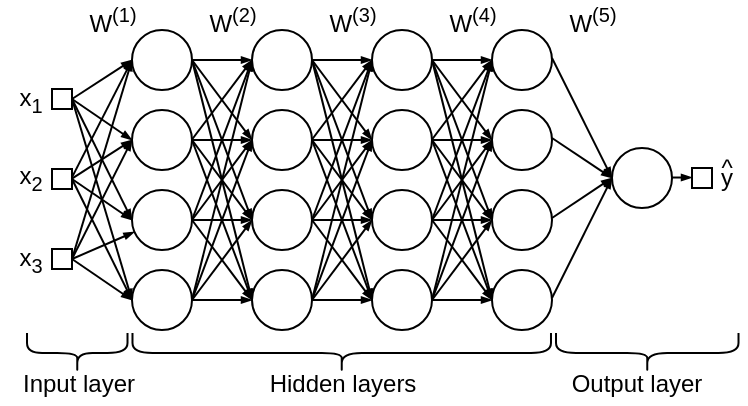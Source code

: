 <mxfile version="15.7.3" type="device"><diagram id="VZCKahY7mM_xBT0dyQSB" name="Page-1"><mxGraphModel dx="482" dy="489" grid="1" gridSize="10" guides="1" tooltips="1" connect="1" arrows="1" fold="1" page="1" pageScale="1" pageWidth="850" pageHeight="1100" math="0" shadow="0"><root><mxCell id="0"/><mxCell id="1" parent="0"/><mxCell id="kgEgVuu-k1TIbWDzUSIu-6" value="" style="ellipse;whiteSpace=wrap;html=1;aspect=fixed;" parent="1" vertex="1"><mxGeometry x="350" y="290" width="30" height="30" as="geometry"/></mxCell><mxCell id="kgEgVuu-k1TIbWDzUSIu-7" value="" style="ellipse;whiteSpace=wrap;html=1;aspect=fixed;" parent="1" vertex="1"><mxGeometry x="350" y="330" width="30" height="30" as="geometry"/></mxCell><mxCell id="kgEgVuu-k1TIbWDzUSIu-8" value="" style="ellipse;whiteSpace=wrap;html=1;aspect=fixed;" parent="1" vertex="1"><mxGeometry x="350" y="370" width="30" height="30" as="geometry"/></mxCell><mxCell id="kgEgVuu-k1TIbWDzUSIu-9" value="" style="ellipse;whiteSpace=wrap;html=1;aspect=fixed;" parent="1" vertex="1"><mxGeometry x="350" y="410" width="30" height="30" as="geometry"/></mxCell><mxCell id="kgEgVuu-k1TIbWDzUSIu-10" value="" style="endArrow=blockThin;html=1;rounded=0;exitX=1;exitY=0.5;exitDx=0;exitDy=0;entryX=0;entryY=0.5;entryDx=0;entryDy=0;endFill=1;endSize=3;" parent="1" source="kgEgVuu-k1TIbWDzUSIu-79" target="kgEgVuu-k1TIbWDzUSIu-9" edge="1"><mxGeometry width="50" height="50" relative="1" as="geometry"><mxPoint x="320" y="305" as="sourcePoint"/><mxPoint x="400" y="440" as="targetPoint"/></mxGeometry></mxCell><mxCell id="kgEgVuu-k1TIbWDzUSIu-11" value="" style="endArrow=blockThin;html=1;rounded=0;entryX=0;entryY=0.5;entryDx=0;entryDy=0;exitX=1;exitY=0.5;exitDx=0;exitDy=0;endFill=1;endSize=3;" parent="1" source="kgEgVuu-k1TIbWDzUSIu-79" target="kgEgVuu-k1TIbWDzUSIu-6" edge="1"><mxGeometry width="50" height="50" relative="1" as="geometry"><mxPoint x="320" y="305" as="sourcePoint"/><mxPoint x="360" y="435" as="targetPoint"/></mxGeometry></mxCell><mxCell id="kgEgVuu-k1TIbWDzUSIu-12" value="" style="endArrow=blockThin;html=1;rounded=0;entryX=0;entryY=0.5;entryDx=0;entryDy=0;exitX=1;exitY=0.5;exitDx=0;exitDy=0;endFill=1;endSize=3;" parent="1" source="kgEgVuu-k1TIbWDzUSIu-79" target="kgEgVuu-k1TIbWDzUSIu-7" edge="1"><mxGeometry width="50" height="50" relative="1" as="geometry"><mxPoint x="320" y="305" as="sourcePoint"/><mxPoint x="360" y="315" as="targetPoint"/></mxGeometry></mxCell><mxCell id="kgEgVuu-k1TIbWDzUSIu-13" value="" style="endArrow=blockThin;html=1;rounded=0;entryX=0;entryY=0.5;entryDx=0;entryDy=0;exitX=1;exitY=0.5;exitDx=0;exitDy=0;endFill=1;endSize=3;" parent="1" source="kgEgVuu-k1TIbWDzUSIu-79" target="kgEgVuu-k1TIbWDzUSIu-8" edge="1"><mxGeometry width="50" height="50" relative="1" as="geometry"><mxPoint x="320" y="305" as="sourcePoint"/><mxPoint x="360" y="355" as="targetPoint"/></mxGeometry></mxCell><mxCell id="kgEgVuu-k1TIbWDzUSIu-14" value="" style="endArrow=blockThin;html=1;rounded=0;exitX=0.957;exitY=0.51;exitDx=0;exitDy=0;entryX=0;entryY=0.5;entryDx=0;entryDy=0;endFill=1;endSize=3;exitPerimeter=0;" parent="1" source="kgEgVuu-k1TIbWDzUSIu-80" target="kgEgVuu-k1TIbWDzUSIu-7" edge="1"><mxGeometry width="50" height="50" relative="1" as="geometry"><mxPoint x="320" y="345" as="sourcePoint"/><mxPoint x="360" y="435" as="targetPoint"/></mxGeometry></mxCell><mxCell id="kgEgVuu-k1TIbWDzUSIu-15" value="" style="endArrow=blockThin;html=1;rounded=0;entryX=0;entryY=0.5;entryDx=0;entryDy=0;endFill=1;endSize=3;exitX=1;exitY=0.5;exitDx=0;exitDy=0;" parent="1" source="kgEgVuu-k1TIbWDzUSIu-81" target="kgEgVuu-k1TIbWDzUSIu-7" edge="1"><mxGeometry width="50" height="50" relative="1" as="geometry"><mxPoint x="320" y="385" as="sourcePoint"/><mxPoint x="360" y="355" as="targetPoint"/></mxGeometry></mxCell><mxCell id="kgEgVuu-k1TIbWDzUSIu-17" value="" style="endArrow=blockThin;html=1;rounded=0;exitX=1;exitY=0.5;exitDx=0;exitDy=0;entryX=0;entryY=0.5;entryDx=0;entryDy=0;endFill=1;endSize=3;" parent="1" source="kgEgVuu-k1TIbWDzUSIu-80" target="kgEgVuu-k1TIbWDzUSIu-8" edge="1"><mxGeometry width="50" height="50" relative="1" as="geometry"><mxPoint x="320" y="345" as="sourcePoint"/><mxPoint x="360" y="355" as="targetPoint"/></mxGeometry></mxCell><mxCell id="kgEgVuu-k1TIbWDzUSIu-18" value="" style="endArrow=blockThin;html=1;rounded=0;entryX=0;entryY=0.5;entryDx=0;entryDy=0;exitX=1;exitY=0.5;exitDx=0;exitDy=0;endFill=1;endSize=3;" parent="1" source="kgEgVuu-k1TIbWDzUSIu-80" target="kgEgVuu-k1TIbWDzUSIu-9" edge="1"><mxGeometry width="50" height="50" relative="1" as="geometry"><mxPoint x="320" y="345" as="sourcePoint"/><mxPoint x="360" y="395" as="targetPoint"/></mxGeometry></mxCell><mxCell id="kgEgVuu-k1TIbWDzUSIu-19" value="" style="endArrow=blockThin;html=1;rounded=0;exitX=0.961;exitY=0.492;exitDx=0;exitDy=0;endFill=1;endSize=3;exitPerimeter=0;" parent="1" source="kgEgVuu-k1TIbWDzUSIu-80" edge="1"><mxGeometry width="50" height="50" relative="1" as="geometry"><mxPoint x="320" y="344.76" as="sourcePoint"/><mxPoint x="350" y="305" as="targetPoint"/></mxGeometry></mxCell><mxCell id="kgEgVuu-k1TIbWDzUSIu-21" value="" style="endArrow=blockThin;html=1;rounded=0;exitX=1;exitY=0.5;exitDx=0;exitDy=0;endFill=1;endSize=3;" parent="1" source="kgEgVuu-k1TIbWDzUSIu-81" target="kgEgVuu-k1TIbWDzUSIu-8" edge="1"><mxGeometry width="50" height="50" relative="1" as="geometry"><mxPoint x="320" y="385" as="sourcePoint"/><mxPoint x="360" y="355" as="targetPoint"/></mxGeometry></mxCell><mxCell id="kgEgVuu-k1TIbWDzUSIu-22" value="" style="endArrow=blockThin;html=1;rounded=0;entryX=0;entryY=0.5;entryDx=0;entryDy=0;endFill=1;endSize=3;exitX=1;exitY=0.5;exitDx=0;exitDy=0;" parent="1" source="kgEgVuu-k1TIbWDzUSIu-81" target="kgEgVuu-k1TIbWDzUSIu-9" edge="1"><mxGeometry width="50" height="50" relative="1" as="geometry"><mxPoint x="320" y="385" as="sourcePoint"/><mxPoint x="360" y="395" as="targetPoint"/></mxGeometry></mxCell><mxCell id="kgEgVuu-k1TIbWDzUSIu-23" value="" style="endArrow=blockThin;html=1;rounded=0;exitX=1;exitY=0.5;exitDx=0;exitDy=0;entryX=0;entryY=0.5;entryDx=0;entryDy=0;endFill=1;endSize=3;" parent="1" source="kgEgVuu-k1TIbWDzUSIu-81" target="kgEgVuu-k1TIbWDzUSIu-6" edge="1"><mxGeometry width="50" height="50" relative="1" as="geometry"><mxPoint x="320" y="385" as="sourcePoint"/><mxPoint x="360" y="355" as="targetPoint"/></mxGeometry></mxCell><mxCell id="kgEgVuu-k1TIbWDzUSIu-27" value="" style="ellipse;whiteSpace=wrap;html=1;aspect=fixed;" parent="1" vertex="1"><mxGeometry x="410" y="290" width="30" height="30" as="geometry"/></mxCell><mxCell id="kgEgVuu-k1TIbWDzUSIu-28" value="" style="ellipse;whiteSpace=wrap;html=1;aspect=fixed;" parent="1" vertex="1"><mxGeometry x="410" y="330" width="30" height="30" as="geometry"/></mxCell><mxCell id="kgEgVuu-k1TIbWDzUSIu-29" value="" style="ellipse;whiteSpace=wrap;html=1;aspect=fixed;" parent="1" vertex="1"><mxGeometry x="410" y="370" width="30" height="30" as="geometry"/></mxCell><mxCell id="kgEgVuu-k1TIbWDzUSIu-30" value="" style="ellipse;whiteSpace=wrap;html=1;aspect=fixed;" parent="1" vertex="1"><mxGeometry x="410" y="410" width="30" height="30" as="geometry"/></mxCell><mxCell id="kgEgVuu-k1TIbWDzUSIu-31" value="" style="endArrow=blockThin;html=1;rounded=0;exitX=1;exitY=0.5;exitDx=0;exitDy=0;entryX=0;entryY=0.5;entryDx=0;entryDy=0;endFill=1;endSize=3;" parent="1" target="kgEgVuu-k1TIbWDzUSIu-30" edge="1"><mxGeometry width="50" height="50" relative="1" as="geometry"><mxPoint x="380" y="305" as="sourcePoint"/><mxPoint x="460" y="440" as="targetPoint"/></mxGeometry></mxCell><mxCell id="kgEgVuu-k1TIbWDzUSIu-32" value="" style="endArrow=blockThin;html=1;rounded=0;entryX=0;entryY=0.5;entryDx=0;entryDy=0;exitX=1;exitY=0.5;exitDx=0;exitDy=0;endFill=1;endSize=3;" parent="1" target="kgEgVuu-k1TIbWDzUSIu-27" edge="1"><mxGeometry width="50" height="50" relative="1" as="geometry"><mxPoint x="380" y="305" as="sourcePoint"/><mxPoint x="420" y="435" as="targetPoint"/></mxGeometry></mxCell><mxCell id="kgEgVuu-k1TIbWDzUSIu-33" value="" style="endArrow=blockThin;html=1;rounded=0;entryX=0;entryY=0.5;entryDx=0;entryDy=0;exitX=1;exitY=0.5;exitDx=0;exitDy=0;endFill=1;endSize=3;" parent="1" target="kgEgVuu-k1TIbWDzUSIu-28" edge="1"><mxGeometry width="50" height="50" relative="1" as="geometry"><mxPoint x="380" y="305" as="sourcePoint"/><mxPoint x="420" y="315" as="targetPoint"/></mxGeometry></mxCell><mxCell id="kgEgVuu-k1TIbWDzUSIu-34" value="" style="endArrow=blockThin;html=1;rounded=0;entryX=0;entryY=0.5;entryDx=0;entryDy=0;exitX=1;exitY=0.5;exitDx=0;exitDy=0;endFill=1;endSize=3;" parent="1" target="kgEgVuu-k1TIbWDzUSIu-29" edge="1"><mxGeometry width="50" height="50" relative="1" as="geometry"><mxPoint x="380" y="305" as="sourcePoint"/><mxPoint x="420" y="355" as="targetPoint"/></mxGeometry></mxCell><mxCell id="kgEgVuu-k1TIbWDzUSIu-35" value="" style="endArrow=blockThin;html=1;rounded=0;exitX=1;exitY=0.5;exitDx=0;exitDy=0;entryX=0;entryY=0.5;entryDx=0;entryDy=0;endFill=1;endSize=3;" parent="1" target="kgEgVuu-k1TIbWDzUSIu-28" edge="1"><mxGeometry width="50" height="50" relative="1" as="geometry"><mxPoint x="380" y="345" as="sourcePoint"/><mxPoint x="420" y="435" as="targetPoint"/></mxGeometry></mxCell><mxCell id="kgEgVuu-k1TIbWDzUSIu-36" value="" style="endArrow=blockThin;html=1;rounded=0;exitX=1;exitY=0.5;exitDx=0;exitDy=0;entryX=0;entryY=0.5;entryDx=0;entryDy=0;endFill=1;endSize=3;" parent="1" target="kgEgVuu-k1TIbWDzUSIu-28" edge="1"><mxGeometry width="50" height="50" relative="1" as="geometry"><mxPoint x="380" y="385" as="sourcePoint"/><mxPoint x="420" y="355" as="targetPoint"/></mxGeometry></mxCell><mxCell id="kgEgVuu-k1TIbWDzUSIu-37" value="" style="endArrow=blockThin;html=1;rounded=0;exitX=1;exitY=0.5;exitDx=0;exitDy=0;entryX=0;entryY=0.5;entryDx=0;entryDy=0;endFill=1;endSize=3;" parent="1" target="kgEgVuu-k1TIbWDzUSIu-28" edge="1"><mxGeometry width="50" height="50" relative="1" as="geometry"><mxPoint x="380" y="425" as="sourcePoint"/><mxPoint x="420" y="355" as="targetPoint"/></mxGeometry></mxCell><mxCell id="kgEgVuu-k1TIbWDzUSIu-38" value="" style="endArrow=blockThin;html=1;rounded=0;exitX=1;exitY=0.5;exitDx=0;exitDy=0;entryX=0;entryY=0.5;entryDx=0;entryDy=0;endFill=1;endSize=3;" parent="1" target="kgEgVuu-k1TIbWDzUSIu-29" edge="1"><mxGeometry width="50" height="50" relative="1" as="geometry"><mxPoint x="380" y="345" as="sourcePoint"/><mxPoint x="420" y="355" as="targetPoint"/></mxGeometry></mxCell><mxCell id="kgEgVuu-k1TIbWDzUSIu-39" value="" style="endArrow=blockThin;html=1;rounded=0;entryX=0;entryY=0.5;entryDx=0;entryDy=0;exitX=1;exitY=0.5;exitDx=0;exitDy=0;endFill=1;endSize=3;" parent="1" target="kgEgVuu-k1TIbWDzUSIu-30" edge="1"><mxGeometry width="50" height="50" relative="1" as="geometry"><mxPoint x="380" y="345" as="sourcePoint"/><mxPoint x="420" y="395" as="targetPoint"/></mxGeometry></mxCell><mxCell id="kgEgVuu-k1TIbWDzUSIu-40" value="" style="endArrow=blockThin;html=1;rounded=0;exitX=1;exitY=0.5;exitDx=0;exitDy=0;endFill=1;endSize=3;" parent="1" edge="1"><mxGeometry width="50" height="50" relative="1" as="geometry"><mxPoint x="380" y="344.76" as="sourcePoint"/><mxPoint x="410" y="305" as="targetPoint"/></mxGeometry></mxCell><mxCell id="kgEgVuu-k1TIbWDzUSIu-41" value="" style="endArrow=blockThin;html=1;rounded=0;exitX=1;exitY=0.5;exitDx=0;exitDy=0;endFill=1;endSize=3;" parent="1" target="kgEgVuu-k1TIbWDzUSIu-29" edge="1"><mxGeometry width="50" height="50" relative="1" as="geometry"><mxPoint x="380" y="385" as="sourcePoint"/><mxPoint x="420" y="355" as="targetPoint"/></mxGeometry></mxCell><mxCell id="kgEgVuu-k1TIbWDzUSIu-42" value="" style="endArrow=blockThin;html=1;rounded=0;exitX=1;exitY=0.5;exitDx=0;exitDy=0;entryX=0;entryY=0.5;entryDx=0;entryDy=0;endFill=1;endSize=3;" parent="1" target="kgEgVuu-k1TIbWDzUSIu-30" edge="1"><mxGeometry width="50" height="50" relative="1" as="geometry"><mxPoint x="380" y="385" as="sourcePoint"/><mxPoint x="420" y="395" as="targetPoint"/></mxGeometry></mxCell><mxCell id="kgEgVuu-k1TIbWDzUSIu-43" value="" style="endArrow=blockThin;html=1;rounded=0;exitX=1;exitY=0.5;exitDx=0;exitDy=0;entryX=0;entryY=0.5;entryDx=0;entryDy=0;endFill=1;endSize=3;" parent="1" target="kgEgVuu-k1TIbWDzUSIu-27" edge="1"><mxGeometry width="50" height="50" relative="1" as="geometry"><mxPoint x="380" y="385" as="sourcePoint"/><mxPoint x="420" y="355" as="targetPoint"/></mxGeometry></mxCell><mxCell id="kgEgVuu-k1TIbWDzUSIu-44" value="" style="endArrow=blockThin;html=1;rounded=0;exitX=1;exitY=0.5;exitDx=0;exitDy=0;entryX=0;entryY=0.5;entryDx=0;entryDy=0;endFill=1;endSize=3;" parent="1" target="kgEgVuu-k1TIbWDzUSIu-27" edge="1"><mxGeometry width="50" height="50" relative="1" as="geometry"><mxPoint x="380" y="425" as="sourcePoint"/><mxPoint x="420" y="355" as="targetPoint"/></mxGeometry></mxCell><mxCell id="kgEgVuu-k1TIbWDzUSIu-45" value="" style="endArrow=blockThin;html=1;rounded=0;exitX=1;exitY=0.5;exitDx=0;exitDy=0;entryX=0;entryY=0.5;entryDx=0;entryDy=0;endFill=1;endSize=3;" parent="1" target="kgEgVuu-k1TIbWDzUSIu-29" edge="1"><mxGeometry width="50" height="50" relative="1" as="geometry"><mxPoint x="380" y="425" as="sourcePoint"/><mxPoint x="420" y="355" as="targetPoint"/></mxGeometry></mxCell><mxCell id="kgEgVuu-k1TIbWDzUSIu-46" value="" style="endArrow=blockThin;html=1;rounded=0;exitX=1;exitY=0.5;exitDx=0;exitDy=0;entryX=0;entryY=0.5;entryDx=0;entryDy=0;endFill=1;endSize=3;" parent="1" target="kgEgVuu-k1TIbWDzUSIu-30" edge="1"><mxGeometry width="50" height="50" relative="1" as="geometry"><mxPoint x="380" y="425" as="sourcePoint"/><mxPoint x="420" y="395" as="targetPoint"/></mxGeometry></mxCell><mxCell id="kgEgVuu-k1TIbWDzUSIu-47" value="" style="ellipse;whiteSpace=wrap;html=1;aspect=fixed;" parent="1" vertex="1"><mxGeometry x="470" y="290" width="30" height="30" as="geometry"/></mxCell><mxCell id="kgEgVuu-k1TIbWDzUSIu-48" value="" style="ellipse;whiteSpace=wrap;html=1;aspect=fixed;" parent="1" vertex="1"><mxGeometry x="470" y="330" width="30" height="30" as="geometry"/></mxCell><mxCell id="kgEgVuu-k1TIbWDzUSIu-49" value="" style="ellipse;whiteSpace=wrap;html=1;aspect=fixed;" parent="1" vertex="1"><mxGeometry x="470" y="370" width="30" height="30" as="geometry"/></mxCell><mxCell id="kgEgVuu-k1TIbWDzUSIu-50" value="" style="ellipse;whiteSpace=wrap;html=1;aspect=fixed;" parent="1" vertex="1"><mxGeometry x="470" y="410" width="30" height="30" as="geometry"/></mxCell><mxCell id="kgEgVuu-k1TIbWDzUSIu-51" value="" style="endArrow=blockThin;html=1;rounded=0;exitX=1;exitY=0.5;exitDx=0;exitDy=0;entryX=0;entryY=0.5;entryDx=0;entryDy=0;endFill=1;endSize=3;" parent="1" target="kgEgVuu-k1TIbWDzUSIu-50" edge="1"><mxGeometry width="50" height="50" relative="1" as="geometry"><mxPoint x="440" y="305" as="sourcePoint"/><mxPoint x="520" y="440" as="targetPoint"/></mxGeometry></mxCell><mxCell id="kgEgVuu-k1TIbWDzUSIu-52" value="" style="endArrow=blockThin;html=1;rounded=0;entryX=0;entryY=0.5;entryDx=0;entryDy=0;exitX=1;exitY=0.5;exitDx=0;exitDy=0;endFill=1;endSize=3;" parent="1" target="kgEgVuu-k1TIbWDzUSIu-47" edge="1"><mxGeometry width="50" height="50" relative="1" as="geometry"><mxPoint x="440" y="305" as="sourcePoint"/><mxPoint x="480" y="435" as="targetPoint"/></mxGeometry></mxCell><mxCell id="kgEgVuu-k1TIbWDzUSIu-53" value="" style="endArrow=blockThin;html=1;rounded=0;entryX=0;entryY=0.5;entryDx=0;entryDy=0;exitX=1;exitY=0.5;exitDx=0;exitDy=0;endFill=1;endSize=3;" parent="1" target="kgEgVuu-k1TIbWDzUSIu-48" edge="1"><mxGeometry width="50" height="50" relative="1" as="geometry"><mxPoint x="440" y="305" as="sourcePoint"/><mxPoint x="480" y="315" as="targetPoint"/></mxGeometry></mxCell><mxCell id="kgEgVuu-k1TIbWDzUSIu-54" value="" style="endArrow=blockThin;html=1;rounded=0;entryX=0;entryY=0.5;entryDx=0;entryDy=0;exitX=1;exitY=0.5;exitDx=0;exitDy=0;endFill=1;endSize=3;" parent="1" target="kgEgVuu-k1TIbWDzUSIu-49" edge="1"><mxGeometry width="50" height="50" relative="1" as="geometry"><mxPoint x="440" y="305" as="sourcePoint"/><mxPoint x="480" y="355" as="targetPoint"/></mxGeometry></mxCell><mxCell id="kgEgVuu-k1TIbWDzUSIu-55" value="" style="endArrow=blockThin;html=1;rounded=0;exitX=1;exitY=0.5;exitDx=0;exitDy=0;entryX=0;entryY=0.5;entryDx=0;entryDy=0;endFill=1;endSize=3;" parent="1" target="kgEgVuu-k1TIbWDzUSIu-48" edge="1"><mxGeometry width="50" height="50" relative="1" as="geometry"><mxPoint x="440" y="345" as="sourcePoint"/><mxPoint x="480" y="435" as="targetPoint"/></mxGeometry></mxCell><mxCell id="kgEgVuu-k1TIbWDzUSIu-56" value="" style="endArrow=blockThin;html=1;rounded=0;exitX=1;exitY=0.5;exitDx=0;exitDy=0;entryX=0;entryY=0.5;entryDx=0;entryDy=0;endFill=1;endSize=3;" parent="1" target="kgEgVuu-k1TIbWDzUSIu-48" edge="1"><mxGeometry width="50" height="50" relative="1" as="geometry"><mxPoint x="440" y="385" as="sourcePoint"/><mxPoint x="480" y="355" as="targetPoint"/></mxGeometry></mxCell><mxCell id="kgEgVuu-k1TIbWDzUSIu-57" value="" style="endArrow=blockThin;html=1;rounded=0;exitX=1;exitY=0.5;exitDx=0;exitDy=0;entryX=0;entryY=0.5;entryDx=0;entryDy=0;endFill=1;endSize=3;" parent="1" target="kgEgVuu-k1TIbWDzUSIu-48" edge="1"><mxGeometry width="50" height="50" relative="1" as="geometry"><mxPoint x="440" y="425" as="sourcePoint"/><mxPoint x="480" y="355" as="targetPoint"/></mxGeometry></mxCell><mxCell id="kgEgVuu-k1TIbWDzUSIu-58" value="" style="endArrow=blockThin;html=1;rounded=0;exitX=1;exitY=0.5;exitDx=0;exitDy=0;entryX=0;entryY=0.5;entryDx=0;entryDy=0;endFill=1;endSize=3;" parent="1" target="kgEgVuu-k1TIbWDzUSIu-49" edge="1"><mxGeometry width="50" height="50" relative="1" as="geometry"><mxPoint x="440" y="345" as="sourcePoint"/><mxPoint x="480" y="355" as="targetPoint"/></mxGeometry></mxCell><mxCell id="kgEgVuu-k1TIbWDzUSIu-59" value="" style="endArrow=blockThin;html=1;rounded=0;entryX=0;entryY=0.5;entryDx=0;entryDy=0;exitX=1;exitY=0.5;exitDx=0;exitDy=0;endFill=1;endSize=3;" parent="1" target="kgEgVuu-k1TIbWDzUSIu-50" edge="1"><mxGeometry width="50" height="50" relative="1" as="geometry"><mxPoint x="440" y="345" as="sourcePoint"/><mxPoint x="480" y="395" as="targetPoint"/></mxGeometry></mxCell><mxCell id="kgEgVuu-k1TIbWDzUSIu-60" value="" style="endArrow=blockThin;html=1;rounded=0;exitX=1;exitY=0.5;exitDx=0;exitDy=0;endFill=1;endSize=3;" parent="1" edge="1"><mxGeometry width="50" height="50" relative="1" as="geometry"><mxPoint x="440" y="344.76" as="sourcePoint"/><mxPoint x="470" y="305" as="targetPoint"/></mxGeometry></mxCell><mxCell id="kgEgVuu-k1TIbWDzUSIu-61" value="" style="endArrow=blockThin;html=1;rounded=0;exitX=1;exitY=0.5;exitDx=0;exitDy=0;endFill=1;endSize=3;" parent="1" target="kgEgVuu-k1TIbWDzUSIu-49" edge="1"><mxGeometry width="50" height="50" relative="1" as="geometry"><mxPoint x="440" y="385" as="sourcePoint"/><mxPoint x="480" y="355" as="targetPoint"/></mxGeometry></mxCell><mxCell id="kgEgVuu-k1TIbWDzUSIu-62" value="" style="endArrow=blockThin;html=1;rounded=0;exitX=1;exitY=0.5;exitDx=0;exitDy=0;entryX=0;entryY=0.5;entryDx=0;entryDy=0;endFill=1;endSize=3;" parent="1" target="kgEgVuu-k1TIbWDzUSIu-50" edge="1"><mxGeometry width="50" height="50" relative="1" as="geometry"><mxPoint x="440" y="385" as="sourcePoint"/><mxPoint x="480" y="395" as="targetPoint"/></mxGeometry></mxCell><mxCell id="kgEgVuu-k1TIbWDzUSIu-63" value="" style="endArrow=blockThin;html=1;rounded=0;exitX=1;exitY=0.5;exitDx=0;exitDy=0;entryX=0;entryY=0.5;entryDx=0;entryDy=0;endFill=1;endSize=3;" parent="1" target="kgEgVuu-k1TIbWDzUSIu-47" edge="1"><mxGeometry width="50" height="50" relative="1" as="geometry"><mxPoint x="440" y="385" as="sourcePoint"/><mxPoint x="480" y="355" as="targetPoint"/></mxGeometry></mxCell><mxCell id="kgEgVuu-k1TIbWDzUSIu-64" value="" style="endArrow=blockThin;html=1;rounded=0;exitX=1;exitY=0.5;exitDx=0;exitDy=0;entryX=0;entryY=0.5;entryDx=0;entryDy=0;endFill=1;endSize=3;" parent="1" target="kgEgVuu-k1TIbWDzUSIu-47" edge="1"><mxGeometry width="50" height="50" relative="1" as="geometry"><mxPoint x="440" y="425" as="sourcePoint"/><mxPoint x="480" y="355" as="targetPoint"/></mxGeometry></mxCell><mxCell id="kgEgVuu-k1TIbWDzUSIu-65" value="" style="endArrow=blockThin;html=1;rounded=0;exitX=1;exitY=0.5;exitDx=0;exitDy=0;entryX=0;entryY=0.5;entryDx=0;entryDy=0;endFill=1;endSize=3;" parent="1" target="kgEgVuu-k1TIbWDzUSIu-49" edge="1"><mxGeometry width="50" height="50" relative="1" as="geometry"><mxPoint x="440" y="425" as="sourcePoint"/><mxPoint x="480" y="355" as="targetPoint"/></mxGeometry></mxCell><mxCell id="kgEgVuu-k1TIbWDzUSIu-66" value="" style="endArrow=blockThin;html=1;rounded=0;exitX=1;exitY=0.5;exitDx=0;exitDy=0;entryX=0;entryY=0.5;entryDx=0;entryDy=0;endFill=1;endSize=3;" parent="1" target="kgEgVuu-k1TIbWDzUSIu-50" edge="1"><mxGeometry width="50" height="50" relative="1" as="geometry"><mxPoint x="440" y="425" as="sourcePoint"/><mxPoint x="480" y="395" as="targetPoint"/></mxGeometry></mxCell><mxCell id="kgEgVuu-k1TIbWDzUSIu-68" value="" style="ellipse;whiteSpace=wrap;html=1;aspect=fixed;" parent="1" vertex="1"><mxGeometry x="590" y="349" width="30" height="30" as="geometry"/></mxCell><mxCell id="kgEgVuu-k1TIbWDzUSIu-69" value="" style="endArrow=blockThin;html=1;rounded=0;entryX=0;entryY=0.5;entryDx=0;entryDy=0;exitX=1;exitY=0.5;exitDx=0;exitDy=0;endFill=1;endSize=3;" parent="1" target="kgEgVuu-k1TIbWDzUSIu-68" edge="1"><mxGeometry width="50" height="50" relative="1" as="geometry"><mxPoint x="560" y="304" as="sourcePoint"/><mxPoint x="590" y="303.76" as="targetPoint"/></mxGeometry></mxCell><mxCell id="kgEgVuu-k1TIbWDzUSIu-70" value="" style="endArrow=blockThin;html=1;rounded=0;entryX=0;entryY=0.5;entryDx=0;entryDy=0;exitX=1;exitY=0.5;exitDx=0;exitDy=0;endFill=1;endSize=3;" parent="1" target="kgEgVuu-k1TIbWDzUSIu-68" edge="1"><mxGeometry width="50" height="50" relative="1" as="geometry"><mxPoint x="560" y="344" as="sourcePoint"/><mxPoint x="600" y="374" as="targetPoint"/></mxGeometry></mxCell><mxCell id="kgEgVuu-k1TIbWDzUSIu-71" value="" style="endArrow=blockThin;html=1;rounded=0;entryX=0;entryY=0.5;entryDx=0;entryDy=0;exitX=1;exitY=0.5;exitDx=0;exitDy=0;endFill=1;endSize=3;" parent="1" target="kgEgVuu-k1TIbWDzUSIu-68" edge="1"><mxGeometry width="50" height="50" relative="1" as="geometry"><mxPoint x="560" y="384" as="sourcePoint"/><mxPoint x="600" y="374" as="targetPoint"/></mxGeometry></mxCell><mxCell id="kgEgVuu-k1TIbWDzUSIu-72" value="" style="endArrow=blockThin;html=1;rounded=0;exitX=1;exitY=0.5;exitDx=0;exitDy=0;endFill=1;endSize=3;" parent="1" edge="1"><mxGeometry width="50" height="50" relative="1" as="geometry"><mxPoint x="560" y="424" as="sourcePoint"/><mxPoint x="590" y="364" as="targetPoint"/></mxGeometry></mxCell><mxCell id="kgEgVuu-k1TIbWDzUSIu-79" value="" style="whiteSpace=wrap;html=1;aspect=fixed;" parent="1" vertex="1"><mxGeometry x="310" y="319.5" width="10" height="10" as="geometry"/></mxCell><mxCell id="kgEgVuu-k1TIbWDzUSIu-80" value="" style="whiteSpace=wrap;html=1;aspect=fixed;" parent="1" vertex="1"><mxGeometry x="310" y="359.5" width="10" height="10" as="geometry"/></mxCell><mxCell id="kgEgVuu-k1TIbWDzUSIu-81" value="" style="whiteSpace=wrap;html=1;aspect=fixed;" parent="1" vertex="1"><mxGeometry x="310" y="399.5" width="10" height="10" as="geometry"/></mxCell><mxCell id="kgEgVuu-k1TIbWDzUSIu-83" value="" style="endArrow=blockThin;html=1;rounded=0;entryX=0;entryY=0.5;entryDx=0;entryDy=0;endFill=1;endSize=3;" parent="1" edge="1"><mxGeometry width="50" height="50" relative="1" as="geometry"><mxPoint x="620" y="363.76" as="sourcePoint"/><mxPoint x="630" y="363.76" as="targetPoint"/></mxGeometry></mxCell><mxCell id="kgEgVuu-k1TIbWDzUSIu-84" value="" style="whiteSpace=wrap;html=1;aspect=fixed;" parent="1" vertex="1"><mxGeometry x="630" y="359" width="10" height="10" as="geometry"/></mxCell><mxCell id="kgEgVuu-k1TIbWDzUSIu-85" value="x&lt;sub&gt;1&lt;/sub&gt;" style="text;html=1;align=center;verticalAlign=middle;resizable=0;points=[];autosize=1;strokeColor=none;fillColor=none;" parent="1" vertex="1"><mxGeometry x="284" y="314.5" width="30" height="20" as="geometry"/></mxCell><mxCell id="kgEgVuu-k1TIbWDzUSIu-86" value="x&lt;sub&gt;2&lt;/sub&gt;" style="text;html=1;align=center;verticalAlign=middle;resizable=0;points=[];autosize=1;strokeColor=none;fillColor=none;" parent="1" vertex="1"><mxGeometry x="284" y="354" width="30" height="20" as="geometry"/></mxCell><mxCell id="kgEgVuu-k1TIbWDzUSIu-87" value="x&lt;sub&gt;3&lt;/sub&gt;" style="text;html=1;align=center;verticalAlign=middle;resizable=0;points=[];autosize=1;strokeColor=none;fillColor=none;" parent="1" vertex="1"><mxGeometry x="284" y="394.5" width="30" height="20" as="geometry"/></mxCell><mxCell id="kgEgVuu-k1TIbWDzUSIu-89" value="y" style="text;html=1;align=center;verticalAlign=middle;resizable=0;points=[];autosize=1;strokeColor=none;fillColor=none;" parent="1" vertex="1"><mxGeometry x="637" y="354" width="20" height="20" as="geometry"/></mxCell><mxCell id="kgEgVuu-k1TIbWDzUSIu-90" value="^" style="text;html=1;align=center;verticalAlign=middle;resizable=0;points=[];autosize=1;strokeColor=none;fillColor=none;" parent="1" vertex="1"><mxGeometry x="637" y="349" width="20" height="20" as="geometry"/></mxCell><mxCell id="kgEgVuu-k1TIbWDzUSIu-111" value="" style="ellipse;whiteSpace=wrap;html=1;aspect=fixed;" parent="1" vertex="1"><mxGeometry x="530" y="290" width="30" height="30" as="geometry"/></mxCell><mxCell id="kgEgVuu-k1TIbWDzUSIu-112" value="" style="ellipse;whiteSpace=wrap;html=1;aspect=fixed;" parent="1" vertex="1"><mxGeometry x="530" y="330" width="30" height="30" as="geometry"/></mxCell><mxCell id="kgEgVuu-k1TIbWDzUSIu-113" value="" style="ellipse;whiteSpace=wrap;html=1;aspect=fixed;" parent="1" vertex="1"><mxGeometry x="530" y="370" width="30" height="30" as="geometry"/></mxCell><mxCell id="kgEgVuu-k1TIbWDzUSIu-114" value="" style="ellipse;whiteSpace=wrap;html=1;aspect=fixed;" parent="1" vertex="1"><mxGeometry x="530" y="410" width="30" height="30" as="geometry"/></mxCell><mxCell id="kgEgVuu-k1TIbWDzUSIu-115" value="" style="endArrow=blockThin;html=1;rounded=0;exitX=1;exitY=0.5;exitDx=0;exitDy=0;entryX=0;entryY=0.5;entryDx=0;entryDy=0;endFill=1;endSize=3;" parent="1" target="kgEgVuu-k1TIbWDzUSIu-114" edge="1"><mxGeometry width="50" height="50" relative="1" as="geometry"><mxPoint x="500" y="305" as="sourcePoint"/><mxPoint x="580" y="440" as="targetPoint"/></mxGeometry></mxCell><mxCell id="kgEgVuu-k1TIbWDzUSIu-116" value="" style="endArrow=blockThin;html=1;rounded=0;entryX=0;entryY=0.5;entryDx=0;entryDy=0;exitX=1;exitY=0.5;exitDx=0;exitDy=0;endFill=1;endSize=3;" parent="1" target="kgEgVuu-k1TIbWDzUSIu-111" edge="1"><mxGeometry width="50" height="50" relative="1" as="geometry"><mxPoint x="500" y="305" as="sourcePoint"/><mxPoint x="540" y="435" as="targetPoint"/></mxGeometry></mxCell><mxCell id="kgEgVuu-k1TIbWDzUSIu-117" value="" style="endArrow=blockThin;html=1;rounded=0;entryX=0;entryY=0.5;entryDx=0;entryDy=0;exitX=1;exitY=0.5;exitDx=0;exitDy=0;endFill=1;endSize=3;" parent="1" target="kgEgVuu-k1TIbWDzUSIu-112" edge="1"><mxGeometry width="50" height="50" relative="1" as="geometry"><mxPoint x="500" y="305" as="sourcePoint"/><mxPoint x="540" y="315" as="targetPoint"/></mxGeometry></mxCell><mxCell id="kgEgVuu-k1TIbWDzUSIu-118" value="" style="endArrow=blockThin;html=1;rounded=0;entryX=0;entryY=0.5;entryDx=0;entryDy=0;exitX=1;exitY=0.5;exitDx=0;exitDy=0;endFill=1;endSize=3;" parent="1" target="kgEgVuu-k1TIbWDzUSIu-113" edge="1"><mxGeometry width="50" height="50" relative="1" as="geometry"><mxPoint x="500" y="305" as="sourcePoint"/><mxPoint x="540" y="355" as="targetPoint"/></mxGeometry></mxCell><mxCell id="kgEgVuu-k1TIbWDzUSIu-119" value="" style="endArrow=blockThin;html=1;rounded=0;exitX=1;exitY=0.5;exitDx=0;exitDy=0;entryX=0;entryY=0.5;entryDx=0;entryDy=0;endFill=1;endSize=3;" parent="1" target="kgEgVuu-k1TIbWDzUSIu-112" edge="1"><mxGeometry width="50" height="50" relative="1" as="geometry"><mxPoint x="500" y="345" as="sourcePoint"/><mxPoint x="540" y="435" as="targetPoint"/></mxGeometry></mxCell><mxCell id="kgEgVuu-k1TIbWDzUSIu-120" value="" style="endArrow=blockThin;html=1;rounded=0;exitX=1;exitY=0.5;exitDx=0;exitDy=0;entryX=0;entryY=0.5;entryDx=0;entryDy=0;endFill=1;endSize=3;" parent="1" target="kgEgVuu-k1TIbWDzUSIu-112" edge="1"><mxGeometry width="50" height="50" relative="1" as="geometry"><mxPoint x="500" y="385" as="sourcePoint"/><mxPoint x="540" y="355" as="targetPoint"/></mxGeometry></mxCell><mxCell id="kgEgVuu-k1TIbWDzUSIu-121" value="" style="endArrow=blockThin;html=1;rounded=0;exitX=1;exitY=0.5;exitDx=0;exitDy=0;entryX=0;entryY=0.5;entryDx=0;entryDy=0;endFill=1;endSize=3;" parent="1" target="kgEgVuu-k1TIbWDzUSIu-112" edge="1"><mxGeometry width="50" height="50" relative="1" as="geometry"><mxPoint x="500" y="425" as="sourcePoint"/><mxPoint x="540" y="355" as="targetPoint"/></mxGeometry></mxCell><mxCell id="kgEgVuu-k1TIbWDzUSIu-122" value="" style="endArrow=blockThin;html=1;rounded=0;exitX=1;exitY=0.5;exitDx=0;exitDy=0;entryX=0;entryY=0.5;entryDx=0;entryDy=0;endFill=1;endSize=3;" parent="1" target="kgEgVuu-k1TIbWDzUSIu-113" edge="1"><mxGeometry width="50" height="50" relative="1" as="geometry"><mxPoint x="500" y="345" as="sourcePoint"/><mxPoint x="540" y="355" as="targetPoint"/></mxGeometry></mxCell><mxCell id="kgEgVuu-k1TIbWDzUSIu-123" value="" style="endArrow=blockThin;html=1;rounded=0;entryX=0;entryY=0.5;entryDx=0;entryDy=0;exitX=1;exitY=0.5;exitDx=0;exitDy=0;endFill=1;endSize=3;" parent="1" target="kgEgVuu-k1TIbWDzUSIu-114" edge="1"><mxGeometry width="50" height="50" relative="1" as="geometry"><mxPoint x="500" y="345" as="sourcePoint"/><mxPoint x="540" y="395" as="targetPoint"/></mxGeometry></mxCell><mxCell id="kgEgVuu-k1TIbWDzUSIu-124" value="" style="endArrow=blockThin;html=1;rounded=0;exitX=1;exitY=0.5;exitDx=0;exitDy=0;endFill=1;endSize=3;" parent="1" edge="1"><mxGeometry width="50" height="50" relative="1" as="geometry"><mxPoint x="500" y="344.76" as="sourcePoint"/><mxPoint x="530" y="305" as="targetPoint"/></mxGeometry></mxCell><mxCell id="kgEgVuu-k1TIbWDzUSIu-125" value="" style="endArrow=blockThin;html=1;rounded=0;exitX=1;exitY=0.5;exitDx=0;exitDy=0;endFill=1;endSize=3;" parent="1" target="kgEgVuu-k1TIbWDzUSIu-113" edge="1"><mxGeometry width="50" height="50" relative="1" as="geometry"><mxPoint x="500" y="385" as="sourcePoint"/><mxPoint x="540" y="355" as="targetPoint"/></mxGeometry></mxCell><mxCell id="kgEgVuu-k1TIbWDzUSIu-126" value="" style="endArrow=blockThin;html=1;rounded=0;exitX=1;exitY=0.5;exitDx=0;exitDy=0;entryX=0;entryY=0.5;entryDx=0;entryDy=0;endFill=1;endSize=3;" parent="1" target="kgEgVuu-k1TIbWDzUSIu-114" edge="1"><mxGeometry width="50" height="50" relative="1" as="geometry"><mxPoint x="500" y="385" as="sourcePoint"/><mxPoint x="540" y="395" as="targetPoint"/></mxGeometry></mxCell><mxCell id="kgEgVuu-k1TIbWDzUSIu-127" value="" style="endArrow=blockThin;html=1;rounded=0;exitX=1;exitY=0.5;exitDx=0;exitDy=0;entryX=0;entryY=0.5;entryDx=0;entryDy=0;endFill=1;endSize=3;" parent="1" target="kgEgVuu-k1TIbWDzUSIu-111" edge="1"><mxGeometry width="50" height="50" relative="1" as="geometry"><mxPoint x="500" y="385" as="sourcePoint"/><mxPoint x="540" y="355" as="targetPoint"/></mxGeometry></mxCell><mxCell id="kgEgVuu-k1TIbWDzUSIu-128" value="" style="endArrow=blockThin;html=1;rounded=0;exitX=1;exitY=0.5;exitDx=0;exitDy=0;entryX=0;entryY=0.5;entryDx=0;entryDy=0;endFill=1;endSize=3;" parent="1" target="kgEgVuu-k1TIbWDzUSIu-111" edge="1"><mxGeometry width="50" height="50" relative="1" as="geometry"><mxPoint x="500" y="425" as="sourcePoint"/><mxPoint x="540" y="355" as="targetPoint"/></mxGeometry></mxCell><mxCell id="kgEgVuu-k1TIbWDzUSIu-129" value="" style="endArrow=blockThin;html=1;rounded=0;exitX=1;exitY=0.5;exitDx=0;exitDy=0;entryX=0;entryY=0.5;entryDx=0;entryDy=0;endFill=1;endSize=3;" parent="1" target="kgEgVuu-k1TIbWDzUSIu-113" edge="1"><mxGeometry width="50" height="50" relative="1" as="geometry"><mxPoint x="500" y="425" as="sourcePoint"/><mxPoint x="540" y="355" as="targetPoint"/></mxGeometry></mxCell><mxCell id="kgEgVuu-k1TIbWDzUSIu-130" value="" style="endArrow=blockThin;html=1;rounded=0;exitX=1;exitY=0.5;exitDx=0;exitDy=0;entryX=0;entryY=0.5;entryDx=0;entryDy=0;endFill=1;endSize=3;" parent="1" target="kgEgVuu-k1TIbWDzUSIu-114" edge="1"><mxGeometry width="50" height="50" relative="1" as="geometry"><mxPoint x="500" y="425" as="sourcePoint"/><mxPoint x="540" y="395" as="targetPoint"/></mxGeometry></mxCell><mxCell id="kgEgVuu-k1TIbWDzUSIu-132" value="W&lt;sup&gt;(1)&lt;/sup&gt;" style="text;html=1;align=center;verticalAlign=middle;resizable=0;points=[];autosize=1;strokeColor=none;fillColor=none;" parent="1" vertex="1"><mxGeometry x="320" y="275" width="40" height="20" as="geometry"/></mxCell><mxCell id="kgEgVuu-k1TIbWDzUSIu-133" value="W&lt;sup&gt;(2)&lt;/sup&gt;" style="text;html=1;align=center;verticalAlign=middle;resizable=0;points=[];autosize=1;strokeColor=none;fillColor=none;" parent="1" vertex="1"><mxGeometry x="380" y="275" width="40" height="20" as="geometry"/></mxCell><mxCell id="kgEgVuu-k1TIbWDzUSIu-134" value="W&lt;sup&gt;(3)&lt;/sup&gt;" style="text;html=1;align=center;verticalAlign=middle;resizable=0;points=[];autosize=1;strokeColor=none;fillColor=none;" parent="1" vertex="1"><mxGeometry x="440" y="275" width="40" height="20" as="geometry"/></mxCell><mxCell id="kgEgVuu-k1TIbWDzUSIu-135" value="W&lt;sup&gt;(4)&lt;/sup&gt;" style="text;html=1;align=center;verticalAlign=middle;resizable=0;points=[];autosize=1;strokeColor=none;fillColor=none;" parent="1" vertex="1"><mxGeometry x="500" y="275" width="40" height="20" as="geometry"/></mxCell><mxCell id="kgEgVuu-k1TIbWDzUSIu-136" value="W&lt;sup&gt;(5)&lt;/sup&gt;" style="text;html=1;align=center;verticalAlign=middle;resizable=0;points=[];autosize=1;strokeColor=none;fillColor=none;" parent="1" vertex="1"><mxGeometry x="560" y="275" width="40" height="20" as="geometry"/></mxCell><mxCell id="kgEgVuu-k1TIbWDzUSIu-143" value="" style="shape=curlyBracket;whiteSpace=wrap;html=1;rounded=1;flipH=1;rotation=90;" parent="1" vertex="1"><mxGeometry x="597.63" y="405.88" width="20" height="91.25" as="geometry"/></mxCell><mxCell id="kgEgVuu-k1TIbWDzUSIu-144" value="" style="shape=curlyBracket;whiteSpace=wrap;html=1;rounded=1;flipH=1;rotation=90;" parent="1" vertex="1"><mxGeometry x="312.63" y="426.38" width="20" height="50.25" as="geometry"/></mxCell><mxCell id="kgEgVuu-k1TIbWDzUSIu-145" value="" style="shape=curlyBracket;whiteSpace=wrap;html=1;rounded=1;flipH=1;rotation=90;" parent="1" vertex="1"><mxGeometry x="444.87" y="346.87" width="20" height="209.25" as="geometry"/></mxCell><mxCell id="kgEgVuu-k1TIbWDzUSIu-146" value="Input layer" style="text;html=1;align=center;verticalAlign=middle;resizable=0;points=[];autosize=1;strokeColor=none;fillColor=none;" parent="1" vertex="1"><mxGeometry x="287.63" y="456.63" width="70" height="20" as="geometry"/></mxCell><mxCell id="kgEgVuu-k1TIbWDzUSIu-147" value="Output layer" style="text;html=1;align=center;verticalAlign=middle;resizable=0;points=[];autosize=1;strokeColor=none;fillColor=none;" parent="1" vertex="1"><mxGeometry x="561.75" y="456.63" width="80" height="20" as="geometry"/></mxCell><mxCell id="kgEgVuu-k1TIbWDzUSIu-148" value="Hidden layers" style="text;html=1;align=center;verticalAlign=middle;resizable=0;points=[];autosize=1;strokeColor=none;fillColor=none;" parent="1" vertex="1"><mxGeometry x="409.87" y="456.63" width="90" height="20" as="geometry"/></mxCell></root></mxGraphModel></diagram></mxfile>